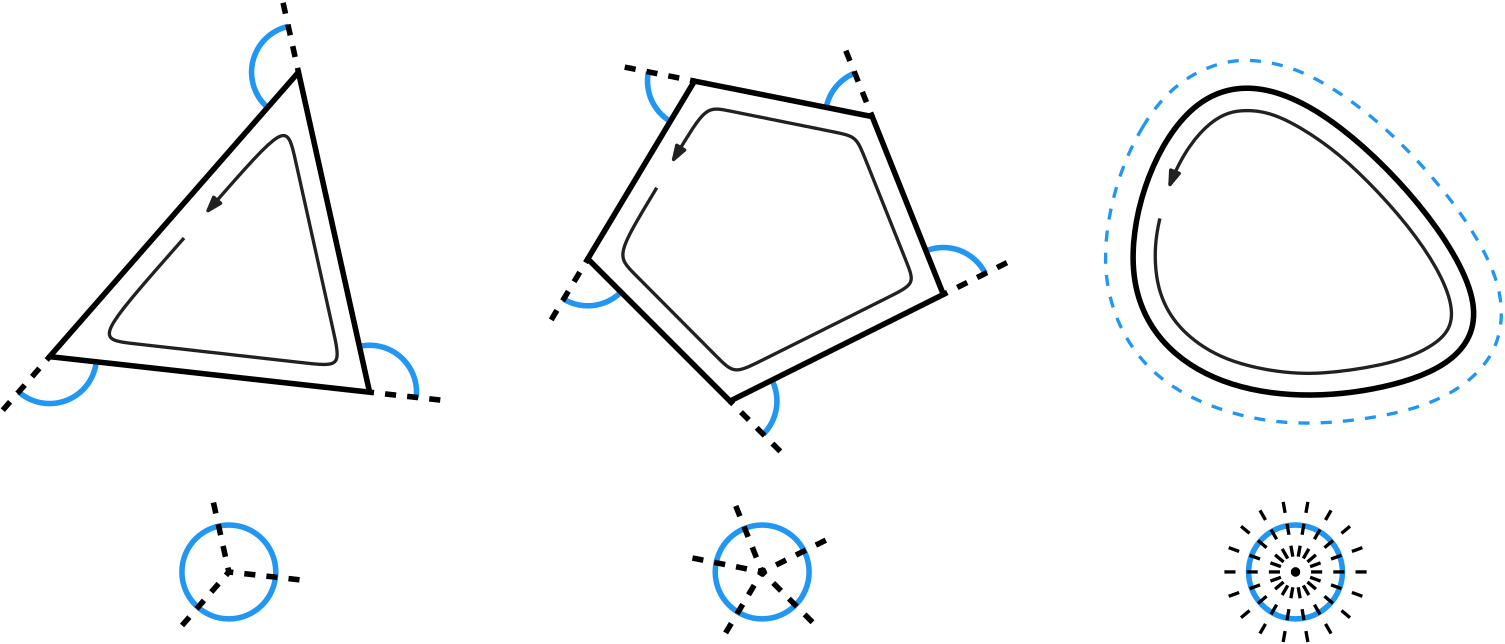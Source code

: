 <?xml version="1.0"?>
<!DOCTYPE ipe SYSTEM "ipe.dtd">
<ipe version="70218" creator="Ipe 7.2.28">
<info created="D:20210817003551" modified="D:20240327095226"/>
<ipestyle name="tungsteno">
<symbol name="arrow/arc(spx)">
<path stroke="sym-stroke" fill="sym-stroke" pen="sym-pen">
0 0 m
-1 0.333 l
-1 -0.333 l
h
</path>
</symbol>
<symbol name="arrow/farc(spx)">
<path stroke="sym-stroke" fill="white" pen="sym-pen">
0 0 m
-1 0.333 l
-1 -0.333 l
h
</path>
</symbol>
<symbol name="arrow/ptarc(spx)">
<path stroke="sym-stroke" fill="sym-stroke" pen="sym-pen">
0 0 m
-1 0.333 l
-0.8 0 l
-1 -0.333 l
h
</path>
</symbol>
<symbol name="arrow/fptarc(spx)">
<path stroke="sym-stroke" fill="white" pen="sym-pen">
0 0 m
-1 0.333 l
-0.8 0 l
-1 -0.333 l
h
</path>
</symbol>
<symbol name="mark/circle(sx)" transformations="translations">
<path fill="sym-stroke">
0.6 0 0 0.6 0 0 e
0.4 0 0 0.4 0 0 e
</path>
</symbol>
<symbol name="mark/disk(sx)" transformations="translations">
<path fill="sym-stroke">
0.6 0 0 0.6 0 0 e
</path>
</symbol>
<symbol name="mark/fdisk(sfx)" transformations="translations">
<group>
<path fill="sym-fill">
0.5 0 0 0.5 0 0 e
</path>
<path fill="sym-stroke" fillrule="eofill">
0.6 0 0 0.6 0 0 e
0.4 0 0 0.4 0 0 e
</path>
</group>
</symbol>
<symbol name="mark/box(sx)" transformations="translations">
<path fill="sym-stroke" fillrule="eofill">
-0.6 -0.6 m
0.6 -0.6 l
0.6 0.6 l
-0.6 0.6 l
h
-0.4 -0.4 m
0.4 -0.4 l
0.4 0.4 l
-0.4 0.4 l
h
</path>
</symbol>
<symbol name="mark/square(sx)" transformations="translations">
<path fill="sym-stroke">
-0.6 -0.6 m
0.6 -0.6 l
0.6 0.6 l
-0.6 0.6 l
h
</path>
</symbol>
<symbol name="mark/fsquare(sfx)" transformations="translations">
<group>
<path fill="sym-fill">
-0.5 -0.5 m
0.5 -0.5 l
0.5 0.5 l
-0.5 0.5 l
h
</path>
<path fill="sym-stroke" fillrule="eofill">
-0.6 -0.6 m
0.6 -0.6 l
0.6 0.6 l
-0.6 0.6 l
h
-0.4 -0.4 m
0.4 -0.4 l
0.4 0.4 l
-0.4 0.4 l
h
</path>
</group>
</symbol>
<symbol name="mark/cross(sx)" transformations="translations">
<group>
<path fill="sym-stroke">
-0.43 -0.57 m
0.57 0.43 l
0.43 0.57 l
-0.57 -0.43 l
h
</path>
<path fill="sym-stroke">
-0.43 0.57 m
0.57 -0.43 l
0.43 -0.57 l
-0.57 0.43 l
h
</path>
</group>
</symbol>
<symbol name="arrow/fnormal(spx)">
<path stroke="sym-stroke" fill="white" pen="sym-pen">
0 0 m
-1 0.333 l
-1 -0.333 l
h
</path>
</symbol>
<symbol name="arrow/pointed(spx)">
<path stroke="sym-stroke" fill="sym-stroke" pen="sym-pen">
0 0 m
-1 0.333 l
-0.8 0 l
-1 -0.333 l
h
</path>
</symbol>
<symbol name="arrow/fpointed(spx)">
<path stroke="sym-stroke" fill="white" pen="sym-pen">
0 0 m
-1 0.333 l
-0.8 0 l
-1 -0.333 l
h
</path>
</symbol>
<symbol name="arrow/linear(spx)">
<path stroke="sym-stroke" pen="sym-pen">
-1 0.333 m
0 0 l
-1 -0.333 l
</path>
</symbol>
<symbol name="arrow/fdouble(spx)">
<path stroke="sym-stroke" fill="white" pen="sym-pen">
0 0 m
-1 0.333 l
-1 -0.333 l
h
-1 0 m
-2 0.333 l
-2 -0.333 l
h
</path>
</symbol>
<symbol name="arrow/double(spx)">
<path stroke="sym-stroke" fill="sym-stroke" pen="sym-pen">
0 0 m
-1 0.333 l
-1 -0.333 l
h
-1 0 m
-2 0.333 l
-2 -0.333 l
h
</path>
</symbol>
<symbol name="arrow/mid-normal(spx)">
<path stroke="sym-stroke" fill="sym-stroke" pen="sym-pen">
0.5 0 m
-0.5 0.333 l
-0.5 -0.333 l
h
</path>
</symbol>
<symbol name="arrow/mid-fnormal(spx)">
<path stroke="sym-stroke" fill="white" pen="sym-pen">
0.5 0 m
-0.5 0.333 l
-0.5 -0.333 l
h
</path>
</symbol>
<symbol name="arrow/mid-pointed(spx)">
<path stroke="sym-stroke" fill="sym-stroke" pen="sym-pen">
0.5 0 m
-0.5 0.333 l
-0.3 0 l
-0.5 -0.333 l
h
</path>
</symbol>
<symbol name="arrow/mid-fpointed(spx)">
<path stroke="sym-stroke" fill="white" pen="sym-pen">
0.5 0 m
-0.5 0.333 l
-0.3 0 l
-0.5 -0.333 l
h
</path>
</symbol>
<symbol name="arrow/mid-double(spx)">
<path stroke="sym-stroke" fill="sym-stroke" pen="sym-pen">
1 0 m
0 0.333 l
0 -0.333 l
h
0 0 m
-1 0.333 l
-1 -0.333 l
h
</path>
</symbol>
<symbol name="arrow/mid-fdouble(spx)">
<path stroke="sym-stroke" fill="white" pen="sym-pen">
1 0 m
0 0.333 l
0 -0.333 l
h
0 0 m
-1 0.333 l
-1 -0.333 l
h
</path>
</symbol>
<anglesize name="22.5 deg" value="22.5"/>
<anglesize name="30 deg" value="30"/>
<anglesize name="45 deg" value="45"/>
<anglesize name="60 deg" value="60"/>
<anglesize name="90 deg" value="90"/>
<arrowsize name="large" value="10"/>
<arrowsize name="small" value="5"/>
<arrowsize name="tiny" value="3"/>
<color name="amber100" value="1 0.925 0.702"/>
<color name="amber200" value="1 0.878 0.51"/>
<color name="amber300" value="1 0.835 0.31"/>
<color name="amber400" value="1 0.792 0.157"/>
<color name="amber500" value="1 0.757 0.027"/>
<color name="amber600" value="1 0.702 0"/>
<color name="amber700" value="1 0.627 0"/>
<color name="amber800" value="1 0.561 0"/>
<color name="amber900" value="1 0.435 0"/>
<color name="blue100" value="0.733 0.871 0.984"/>
<color name="blue200" value="0.565 0.792 0.976"/>
<color name="blue300" value="0.392 0.71 0.965"/>
<color name="blue400" value="0.259 0.647 0.961"/>
<color name="blue500" value="0.129 0.588 0.953"/>
<color name="blue600" value="0.118 0.533 0.898"/>
<color name="blue700" value="0.098 0.463 0.824"/>
<color name="blue800" value="0.082 0.396 0.753"/>
<color name="blue900" value="0.051 0.278 0.631"/>
<color name="bluegray100" value="0.812 0.847 0.863"/>
<color name="bluegray200" value="0.69 0.745 0.773"/>
<color name="bluegray300" value="0.565 0.643 0.682"/>
<color name="bluegray400" value="0.471 0.565 0.612"/>
<color name="bluegray500" value="0.376 0.49 0.545"/>
<color name="bluegray600" value="0.329 0.431 0.478"/>
<color name="bluegray700" value="0.271 0.353 0.392"/>
<color name="bluegray800" value="0.216 0.278 0.31"/>
<color name="bluegray900" value="0.149 0.196 0.22"/>
<color name="brown100" value="0.843 0.8 0.784"/>
<color name="brown200" value="0.737 0.667 0.643"/>
<color name="brown300" value="0.631 0.533 0.498"/>
<color name="brown400" value="0.553 0.431 0.388"/>
<color name="brown500" value="0.475 0.333 0.282"/>
<color name="brown600" value="0.427 0.298 0.255"/>
<color name="brown700" value="0.365 0.251 0.216"/>
<color name="brown800" value="0.306 0.204 0.18"/>
<color name="brown900" value="0.243 0.153 0.137"/>
<color name="cyan100" value="0.698 0.922 0.949"/>
<color name="cyan200" value="0.502 0.871 0.918"/>
<color name="cyan300" value="0.302 0.816 0.882"/>
<color name="cyan400" value="0.149 0.776 0.855"/>
<color name="cyan500" value="0 0.737 0.831"/>
<color name="cyan600" value="0 0.675 0.757"/>
<color name="cyan700" value="0 0.592 0.655"/>
<color name="cyan800" value="0 0.514 0.561"/>
<color name="cyan900" value="0 0.376 0.392"/>
<color name="deeporange100" value="1 0.8 0.737"/>
<color name="deeporange200" value="1 0.671 0.569"/>
<color name="deeporange300" value="1 0.541 0.396"/>
<color name="deeporange400" value="1 0.439 0.263"/>
<color name="deeporange500" value="1 0.341 0.133"/>
<color name="deeporange600" value="0.957 0.318 0.118"/>
<color name="deeporange700" value="0.902 0.29 0.098"/>
<color name="deeporange800" value="0.847 0.263 0.082"/>
<color name="deeporange900" value="0.749 0.212 0.047"/>
<color name="deeppurple100" value="0.82 0.769 0.914"/>
<color name="deeppurple200" value="0.702 0.616 0.859"/>
<color name="deeppurple300" value="0.584 0.459 0.804"/>
<color name="deeppurple400" value="0.494 0.341 0.761"/>
<color name="deeppurple500" value="0.404 0.227 0.718"/>
<color name="deeppurple600" value="0.369 0.208 0.694"/>
<color name="deeppurple700" value="0.318 0.176 0.659"/>
<color name="deeppurple800" value="0.271 0.153 0.627"/>
<color name="deeppurple900" value="0.192 0.106 0.573"/>
<color name="gray100" value="0.961"/>
<color name="gray200" value="0.933"/>
<color name="gray300" value="0.878"/>
<color name="gray400" value="0.741"/>
<color name="gray500" value="0.62"/>
<color name="gray600" value="0.459"/>
<color name="gray700" value="0.38"/>
<color name="gray800" value="0.259"/>
<color name="gray900" value="0.129"/>
<color name="green100" value="0.784 0.902 0.788"/>
<color name="green200" value="0.647 0.839 0.655"/>
<color name="green300" value="0.506 0.78 0.518"/>
<color name="green400" value="0.4 0.733 0.416"/>
<color name="green500" value="0.298 0.686 0.314"/>
<color name="green600" value="0.263 0.627 0.278"/>
<color name="green700" value="0.22 0.557 0.235"/>
<color name="green800" value="0.18 0.49 0.196"/>
<color name="green900" value="0.106 0.369 0.125"/>
<color name="indigo100" value="0.773 0.792 0.914"/>
<color name="indigo200" value="0.624 0.659 0.855"/>
<color name="indigo300" value="0.475 0.525 0.796"/>
<color name="indigo400" value="0.361 0.42 0.753"/>
<color name="indigo500" value="0.247 0.318 0.71"/>
<color name="indigo600" value="0.224 0.286 0.671"/>
<color name="indigo700" value="0.188 0.247 0.624"/>
<color name="indigo800" value="0.157 0.208 0.576"/>
<color name="indigo900" value="0.102 0.137 0.494"/>
<color name="lightblue100" value="0.702 0.898 0.988"/>
<color name="lightblue200" value="0.506 0.831 0.98"/>
<color name="lightblue300" value="0.31 0.765 0.969"/>
<color name="lightblue400" value="0.161 0.714 0.965"/>
<color name="lightblue500" value="0.012 0.663 0.957"/>
<color name="lightblue600" value="0.012 0.608 0.898"/>
<color name="lightblue700" value="0.008 0.533 0.82"/>
<color name="lightblue800" value="0.008 0.467 0.741"/>
<color name="lightblue900" value="0.004 0.341 0.608"/>
<color name="lightgreen100" value="0.863 0.929 0.784"/>
<color name="lightgreen200" value="0.773 0.882 0.647"/>
<color name="lightgreen300" value="0.682 0.835 0.506"/>
<color name="lightgreen400" value="0.612 0.8 0.396"/>
<color name="lightgreen500" value="0.545 0.765 0.29"/>
<color name="lightgreen600" value="0.486 0.702 0.259"/>
<color name="lightgreen700" value="0.408 0.624 0.22"/>
<color name="lightgreen800" value="0.333 0.545 0.184"/>
<color name="lightgreen900" value="0.2 0.412 0.118"/>
<color name="lime100" value="0.941 0.957 0.765"/>
<color name="lime200" value="0.902 0.933 0.612"/>
<color name="lime300" value="0.863 0.906 0.459"/>
<color name="lime400" value="0.831 0.882 0.341"/>
<color name="lime500" value="0.804 0.863 0.224"/>
<color name="lime600" value="0.753 0.792 0.2"/>
<color name="lime700" value="0.686 0.706 0.169"/>
<color name="lime800" value="0.62 0.616 0.141"/>
<color name="lime900" value="0.51 0.467 0.09"/>
<color name="orange100" value="1 0.878 0.698"/>
<color name="orange200" value="1 0.8 0.502"/>
<color name="orange300" value="1 0.718 0.302"/>
<color name="orange400" value="1 0.655 0.149"/>
<color name="orange500" value="1 0.596 0"/>
<color name="orange600" value="0.984 0.549 0"/>
<color name="orange700" value="0.961 0.486 0"/>
<color name="orange800" value="0.937 0.424 0"/>
<color name="orange900" value="0.902 0.318 0"/>
<color name="pink100" value="0.973 0.733 0.816"/>
<color name="pink200" value="0.957 0.561 0.694"/>
<color name="pink300" value="0.941 0.384 0.573"/>
<color name="pink400" value="0.925 0.251 0.478"/>
<color name="pink500" value="0.914 0.118 0.388"/>
<color name="pink600" value="0.847 0.106 0.376"/>
<color name="pink700" value="0.761 0.094 0.357"/>
<color name="pink800" value="0.678 0.078 0.341"/>
<color name="pink900" value="0.533 0.055 0.31"/>
<color name="purple100" value="0.882 0.745 0.906"/>
<color name="purple200" value="0.808 0.576 0.847"/>
<color name="purple300" value="0.729 0.408 0.784"/>
<color name="purple400" value="0.671 0.278 0.737"/>
<color name="purple500" value="0.612 0.153 0.69"/>
<color name="purple600" value="0.557 0.141 0.667"/>
<color name="purple700" value="0.482 0.122 0.635"/>
<color name="purple800" value="0.416 0.106 0.604"/>
<color name="purple900" value="0.29 0.078 0.549"/>
<color name="red100" value="1 0.804 0.824"/>
<color name="red200" value="0.937 0.604 0.604"/>
<color name="red300" value="0.898 0.451 0.451"/>
<color name="red400" value="0.937 0.325 0.314"/>
<color name="red500" value="0.957 0.263 0.212"/>
<color name="red600" value="0.898 0.224 0.208"/>
<color name="red700" value="0.827 0.184 0.184"/>
<color name="red800" value="0.776 0.157 0.157"/>
<color name="red900" value="0.718 0.11 0.11"/>
<color name="teal100" value="0.698 0.875 0.859"/>
<color name="teal200" value="0.502 0.796 0.769"/>
<color name="teal300" value="0.302 0.714 0.675"/>
<color name="teal400" value="0.149 0.651 0.604"/>
<color name="teal500" value="0 0.588 0.533"/>
<color name="teal600" value="0 0.537 0.482"/>
<color name="teal700" value="0 0.475 0.42"/>
<color name="teal800" value="0 0.412 0.361"/>
<color name="teal900" value="0 0.302 0.251"/>
<color name="yellow100" value="1 0.976 0.769"/>
<color name="yellow200" value="1 0.961 0.616"/>
<color name="yellow300" value="1 0.945 0.463"/>
<color name="yellow400" value="1 0.933 0.345"/>
<color name="yellow500" value="1 0.922 0.231"/>
<color name="yellow600" value="0.992 0.847 0.208"/>
<color name="yellow700" value="0.984 0.753 0.176"/>
<color name="yellow800" value="0.976 0.659 0.145"/>
<color name="yellow900" value="0.961 0.498 0.09"/>
<dashstyle name="dash dot dotted" value="[4 2 1 2 1 2] 0"/>
<dashstyle name="dash dotted" value="[4 2 1 2] 0"/>
<dashstyle name="dashed" value="[4] 0"/>
<dashstyle name="dotted" value="[1 3] 0"/>
<dashstyle name="large dashed" value="[12] 0"/>
<dashstyle name="large dotted" value="[2 4] 0"/>
<dashstyle name="medium dashed" value="[8] 0"/>
<gridsize name="10 pts (~3.5 mm)" value="10"/>
<gridsize name="14 pts (~5 mm)" value="14"/>
<gridsize name="16 pts (~6 mm)" value="16"/>
<gridsize name="20 pts (~7 mm)" value="20"/>
<gridsize name="28 pts (~10 mm)" value="28"/>
<gridsize name="32 pts (~12 mm)" value="32"/>
<gridsize name="4 pts" value="4"/>
<gridsize name="56 pts (~20 mm)" value="56"/>
<gridsize name="8 pts (~3 mm)" value="8"/>
<opacity name="10%" value="0.1"/>
<opacity name="20%" value="0.2"/>
<opacity name="30%" value="0.3"/>
<opacity name="40%" value="0.4"/>
<opacity name="50%" value="0.5"/>
<opacity name="60%" value="0.6"/>
<opacity name="70%" value="0.7"/>
<opacity name="80%" value="0.8"/>
<opacity name="90%" value="0.9"/>
<pen name="fat" value="1.2"/>
<pen name="heavier" value="0.8"/>
<pen name="ultrafat" value="2"/>
<symbolsize name="large" value="5"/>
<symbolsize name="small" value="2"/>
<symbolsize name="tiny" value="1.1"/>
<textsize name="Huge" value="\Huge"/>
<textsize name="LARGE" value="\LARGE"/>
<textsize name="Large" value="\Large"/>
<textsize name="footnote" value="\footnotesize"/>
<textsize name="huge" value="\huge"/>
<textsize name="large" value="\large"/>
<textsize name="script" value="\scriptsize"/>
<textsize name="small" value="\small"/>
<textsize name="tiny" value="\tiny"/>
<textstyle name="center" begin="\begin{center}" end="\end{center}"/>
<textstyle name="item" begin="\begin{itemize}\item{}" end="\end{itemize}"/>
<textstyle name="itemize" begin="\begin{itemize}" end="\end{itemize}"/>
<tiling name="falling" angle="-60" step="4" width="1"/>
<tiling name="rising" angle="30" step="4" width="1"/>
</ipestyle>
<page>
<layer name="alpha"/>
<view layers="alpha" active="alpha"/>
<path layer="alpha" matrix="1 0 0 1 141.327 -64.7156" stroke="blue500" pen="ultrafat">
16.8961 0 0 16.8961 162.673 352.716 e
</path>
<path matrix="1 0 0 1 -50.6732 -64.7156" stroke="blue500" pen="ultrafat">
16.8961 0 0 16.8961 162.673 352.716 e
</path>
<path matrix="0.8 0 0 0.8 9.07321 -95.2844" stroke="blue500" pen="ultrafat">
155.418 724.617 m
21.12 0 0 21.12 160 704 146.092 688.106 a
</path>
<path matrix="0.8 0 0 0.8 9.07321 -95.2844" stroke="blue500" pen="ultrafat">
34.0924 560.106 m
21.12 0 0 21.12 48 576 68.9908 573.668 a
</path>
<path matrix="0.8 0 0 0.8 9.07321 -95.2844" stroke="blue500" pen="ultrafat">
212.991 557.668 m
21.12 0 0 21.12 192 560 187.418 580.617 a
</path>
<path matrix="0.8 0 0 0.8 74.8158 -98.4916" stroke="blue500" pen="ultrafat">
197.134 605.89 m
21.12 0 0 21.12 208 624 222.934 609.066 a
</path>
<path matrix="0.8 0 0 0.8 74.8158 -98.4916" stroke="blue500" pen="ultrafat">
286.934 545.066 m
21.12 0 0 21.12 272 560 290.89 569.445 a
</path>
<path matrix="0.8 0 0 0.8 74.8158 -98.4916" stroke="blue500" pen="ultrafat">
386.89 617.445 m
21.12 0 0 21.12 368 608 360.156 627.609 a
</path>
<path matrix="0.8 0 0 0.8 74.8158 -98.4916" stroke="blue500" pen="ultrafat">
328.156 707.609 m
21.12 0 0 21.12 336 688 315.29 692.142 a
</path>
<path matrix="0.8 0 0 0.8 74.8158 -98.4916" stroke="blue500" pen="ultrafat">
235.29 708.142 m
21.12 0 0 21.12 256 704 245.134 685.89 a
</path>
<path matrix="0.8 0 0 0.8 9.07321 -95.2844" stroke="black" pen="ultrafat">
48 576 m
160 704 l
192 560 l
h
</path>
<path matrix="0.8 0 0 0.8 49.2158 -98.4916" stroke="black" pen="ultrafat">
240 624 m
304 560 l
400 608 l
368 688 l
288 704 l
h
</path>
<path matrix="0.8 0 0 0.8 9.07321 -95.2844" stroke="0.129" pen="fat" arrow="normal/small">
108.483 629.379 m
68.3262 583.825
68.3262 583.825
179.296 571.303
179.296 571.303
154.684 682.057
154.684 682.057
119.277 641.685 c
</path>
<path matrix="0.8 0 0 0.8 74.8158 -98.4916" stroke="0.129" pen="fat" arrow="normal/small">
239.028 656.005 m
220.714 625.58
220.714 625.58
273.884 572.115
273.884 572.115
355.354 612.784
355.354 612.784
328.81 679.088
328.81 679.088
261.059 692.737
261.059 692.737
246.599 668.709 c
</path>
<path matrix="0.8 0 0 0.8 9.07321 -95.2844" stroke="0" dash="dashed" pen="ultrafat">
153.058 735.238 m
160 704 l
</path>
<path matrix="0.8 0 0 0.8 9.07321 -95.2844" stroke="0" dash="dashed" pen="ultrafat">
26.9279 551.918 m
48 576 l
</path>
<path matrix="0.8 0 0 0.8 9.07321 -95.2844" stroke="0" dash="dashed" pen="ultrafat">
223.804 556.466 m
192 560 l
</path>
<path matrix="0.8 0 0 0.8 74.8158 -98.4916" stroke="0" dash="dashed" pen="ultrafat">
294.627 537.373 m
272 560 l
</path>
<path matrix="0.8 0 0 0.8 74.8158 -98.4916" stroke="0" dash="dashed" pen="ultrafat">
396.622 622.311 m
368 608 l
</path>
<path matrix="0.8 0 0 0.8 74.8158 -98.4916" stroke="0" dash="dashed" pen="ultrafat" join="0">
324.115 717.711 m
336 688 l
</path>
<path matrix="0.8 0 0 0.8 74.8158 -98.4916" stroke="0" dash="dashed" pen="ultrafat">
224.621 710.276 m
256 704 l
</path>
<path matrix="0.8 0 0 0.8 137.6 -211.2" stroke="0" dash="dashed" pen="ultrafat">
191.536 596.56 m
208 624 l
</path>
<path matrix="0.8 0 0 0.8 120 -97.6" stroke="black" pen="ultrafat">
480 704
416 704
384 608
432 560
512 560
576 592 u
</path>
<path matrix="0.8 0 0 0.8 120 -97.6" stroke="0.129" pen="fat" arrow="normal/small">
408.967 641.082 m
406.799 631.969
406.391 617.618
410.183 602.508
419.517 589.09
437.894 576.722
465.955 570.947
487.097 571.376
515.657 576.181
532.089 583.544
540.935 592.21
540.127 605.458
531.505 622.971
516.938 642.639
497.547 663.102
481.879 676.155
461.985 688.114
447.459 690.506
432.499 687.447
418.937 670.338
413.508 656.296 c
</path>
<path matrix="1 0 0 1 376 256" stroke="blue500" dash="dashed" pen="fat">
77.3784 208.735
64.8446 193.785
54.3738 170.95
49.3355 139.406
59.1931 111.878
79.4193 94.2072
112.164 84.298
144.731 86.3425
173.792 93.0602
193.54 109.661
195.526 133.084
184.05 154.975
170.898 172.848
150.414 194.448
126.649 211.15
109.225 216.321
94.2963 216.548 u
</path>
<path matrix="0.8 0 0 0.8 -16 -275.2" stroke="0" dash="dashed" pen="ultrafat">
153.058 735.238 m
160 704 l
</path>
<path matrix="0.8 0 0 0.8 73.6 -172.8" stroke="0" dash="dashed" pen="ultrafat">
26.9279 551.918 m
48 576 l
</path>
<path matrix="0.8 0 0 0.8 -41.6 -160" stroke="0" dash="dashed" pen="ultrafat">
223.804 556.466 m
192 560 l
</path>
<path matrix="0.8 0 0 0.8 86.4 -160" stroke="0" dash="dashed" pen="ultrafat">
294.627 537.373 m
272 560 l
</path>
<path matrix="0.8 0 0 0.8 9.6 -198.4" stroke="0" dash="dashed" pen="ultrafat">
396.622 622.311 m
368 608 l
</path>
<path matrix="0.8 0 0 0.8 35.2 -262.4" stroke="0" dash="dashed" pen="ultrafat" join="0">
324.115 717.711 m
336 688 l
</path>
<path matrix="0.8 0 0 0.8 99.2 -275.2" stroke="0" dash="dashed" pen="ultrafat">
224.621 710.276 m
256 704 l
</path>
<path matrix="0.8 0 0 0.8 74.8158 -98.4916" stroke="0" dash="dashed" pen="ultrafat">
191.536 596.56 m
208 624 l
</path>
<path matrix="1 0 0 1 333.327 -64.7156" stroke="blue500" pen="ultrafat">
16.8961 0 0 16.8961 162.673 352.716 e
</path>
<path matrix="1 0 0 1 -16 0" stroke="black" dash="dashed" pen="fat">
516.445 313.211 m
512 288 l
</path>
<path matrix="1 0 0 1 -16 0" stroke="black" dash="dashed" pen="fat">
507.555 313.211 m
512 288 l
</path>
<path matrix="1 0 0 1 -16 0" stroke="black" dash="dashed" pen="fat">
499.2 310.171 m
512 288 l
</path>
<path matrix="1 0 0 1 -16 0" stroke="black" dash="dashed" pen="fat">
492.389 304.456 m
512 288 l
</path>
<path matrix="1 0 0 1 -16 0" stroke="black" dash="dashed" pen="fat">
487.944 296.756 m
512 288 l
</path>
<path matrix="1 0 0 1 -16 0" stroke="black" dash="dashed" pen="fat">
486.4 288 m
512 288 l
</path>
<path matrix="1 0 0 1 -16 0" stroke="black" dash="dashed" pen="fat">
487.944 279.244 m
512 288 l
</path>
<path matrix="1 0 0 1 -16 0" stroke="black" dash="dashed" pen="fat">
492.389 271.544 m
512 288 l
</path>
<path matrix="1 0 0 1 -16 0" stroke="black" dash="dashed" pen="fat">
499.2 265.829 m
512 288 l
</path>
<path matrix="1 0 0 1 -16 0" stroke="black" dash="dashed" pen="fat">
507.555 262.789 m
512 288 l
</path>
<path matrix="1 0 0 1 -16 0" stroke="black" dash="dashed" pen="fat">
516.445 262.789 m
512 288 l
</path>
<path matrix="1 0 0 1 -16 0" stroke="black" dash="dashed" pen="fat">
524.8 265.829 m
512 288 l
</path>
<path matrix="1 0 0 1 -16 0" stroke="black" dash="dashed" pen="fat">
531.611 271.544 m
512 288 l
</path>
<path matrix="1 0 0 1 -16 0" stroke="black" dash="dashed" pen="fat">
536.056 279.244 m
512 288 l
</path>
<path matrix="1 0 0 1 -16 0" stroke="black" dash="dashed" pen="fat">
537.6 288 m
512 288 l
</path>
<path matrix="1 0 0 1 -16 0" stroke="black" dash="dashed" pen="fat">
536.056 296.756 m
512 288 l
</path>
<path matrix="1 0 0 1 -16 0" stroke="black" dash="dashed" pen="fat">
531.611 304.456 m
512 288 l
</path>
<path matrix="1 0 0 1 -16 0" stroke="black" dash="dashed" pen="fat">
524.8 310.171 m
512 288 l
</path>
</page>
</ipe>
